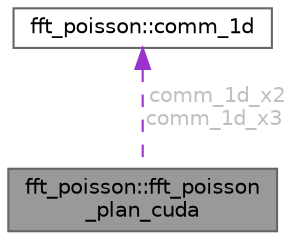 digraph "fft_poisson::fft_poisson_plan_cuda"
{
 // LATEX_PDF_SIZE
  bgcolor="transparent";
  edge [fontname=Helvetica,fontsize=10,labelfontname=Helvetica,labelfontsize=10];
  node [fontname=Helvetica,fontsize=10,shape=box,height=0.2,width=0.4];
  Node1 [id="Node000001",label="fft_poisson::fft_poisson\l_plan_cuda",height=0.2,width=0.4,color="gray40", fillcolor="grey60", style="filled", fontcolor="black",tooltip=" "];
  Node2 -> Node1 [id="edge1_Node000001_Node000002",dir="back",color="darkorchid3",style="dashed",tooltip=" ",label=" comm_1d_x2\ncomm_1d_x3",fontcolor="grey" ];
  Node2 [id="Node000002",label="fft_poisson::comm_1d",height=0.2,width=0.4,color="gray40", fillcolor="white", style="filled",tooltip=" "];
}
